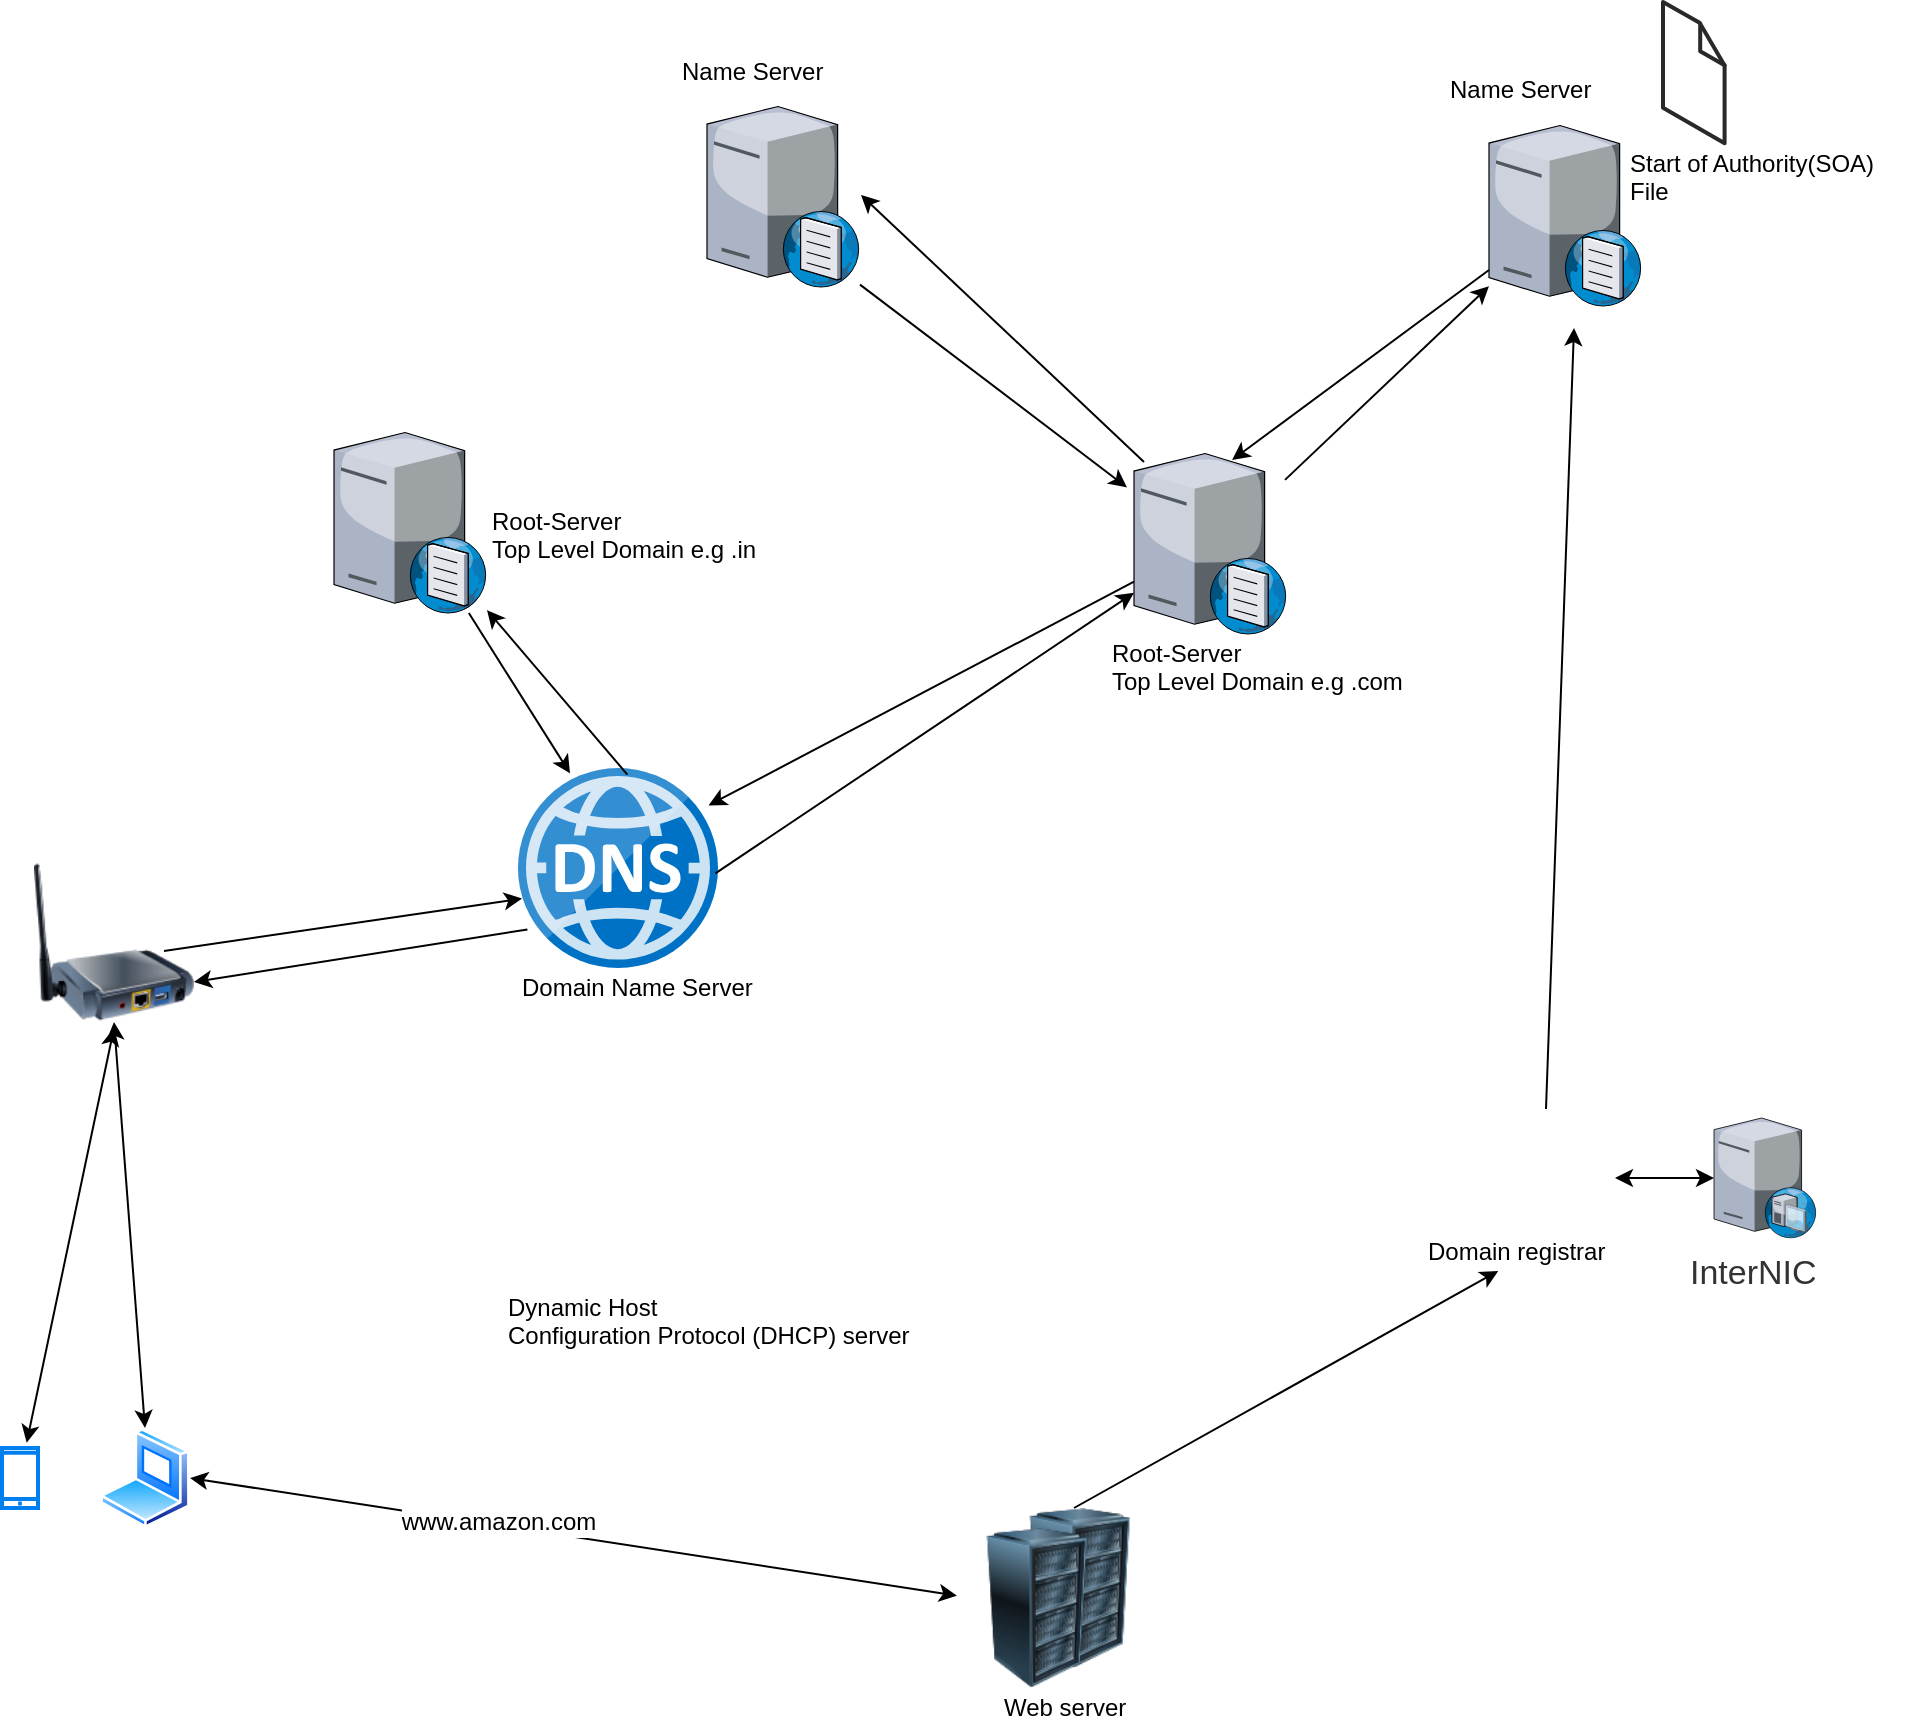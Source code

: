 <mxfile version="11.0.7" type="github"><diagram id="07NNt3R4fXOFwPAqHr_d" name="Page-1"><mxGraphModel dx="725" dy="871" grid="1" gridSize="10" guides="1" tooltips="1" connect="1" arrows="1" fold="1" page="0" pageScale="1" pageWidth="850" pageHeight="1100" math="0" shadow="0"><root><mxCell id="0"/><mxCell id="1" parent="0"/><mxCell id="CTh_WzWBxptzLWjtzpSi-1" value="" style="verticalLabelPosition=bottom;aspect=fixed;html=1;verticalAlign=top;strokeColor=none;align=center;outlineConnect=0;shape=mxgraph.citrix.dns_server;" parent="1" vertex="1"><mxGeometry x="200" y="20" width="76.5" height="92.5" as="geometry"/></mxCell><mxCell id="CTh_WzWBxptzLWjtzpSi-2" value="" style="aspect=fixed;html=1;perimeter=none;align=center;shadow=0;dashed=0;image;fontSize=12;image=img/lib/mscae/DNS.svg;" parent="1" vertex="1"><mxGeometry x="292" y="190" width="100" height="100" as="geometry"/></mxCell><mxCell id="CTh_WzWBxptzLWjtzpSi-10" style="rounded=0;orthogonalLoop=1;jettySize=auto;html=1;exitX=1;exitY=0.5;exitDx=0;exitDy=0;entryX=0.02;entryY=0.653;entryDx=0;entryDy=0;entryPerimeter=0;" parent="1" target="CTh_WzWBxptzLWjtzpSi-2" edge="1"><mxGeometry relative="1" as="geometry"><mxPoint x="115" y="281.5" as="sourcePoint"/></mxGeometry></mxCell><mxCell id="CTh_WzWBxptzLWjtzpSi-12" value="" style="endArrow=classic;html=1;exitX=0.547;exitY=0.033;exitDx=0;exitDy=0;exitPerimeter=0;" parent="1" source="CTh_WzWBxptzLWjtzpSi-2" target="CTh_WzWBxptzLWjtzpSi-1" edge="1"><mxGeometry width="50" height="50" relative="1" as="geometry"><mxPoint x="440" y="160" as="sourcePoint"/><mxPoint x="490" y="110" as="targetPoint"/></mxGeometry></mxCell><mxCell id="CTh_WzWBxptzLWjtzpSi-13" value="Domain Name Server" style="text;html=1;resizable=0;points=[];autosize=1;align=left;verticalAlign=top;spacingTop=-4;" parent="1" vertex="1"><mxGeometry x="292" y="290" width="130" height="20" as="geometry"/></mxCell><mxCell id="CTh_WzWBxptzLWjtzpSi-14" value="Root-Server &lt;br&gt;Top Level Domain e.g .in" style="text;html=1;resizable=0;points=[];autosize=1;align=left;verticalAlign=top;spacingTop=-4;" parent="1" vertex="1"><mxGeometry x="276.5" y="56.5" width="150" height="30" as="geometry"/></mxCell><mxCell id="CTh_WzWBxptzLWjtzpSi-15" value="" style="endArrow=classic;html=1;entryX=0.26;entryY=0.027;entryDx=0;entryDy=0;entryPerimeter=0;" parent="1" source="CTh_WzWBxptzLWjtzpSi-1" target="CTh_WzWBxptzLWjtzpSi-2" edge="1"><mxGeometry width="50" height="50" relative="1" as="geometry"><mxPoint x="460" y="180" as="sourcePoint"/><mxPoint x="510" y="130" as="targetPoint"/></mxGeometry></mxCell><mxCell id="CTh_WzWBxptzLWjtzpSi-17" value="" style="verticalLabelPosition=bottom;aspect=fixed;html=1;verticalAlign=top;strokeColor=none;align=center;outlineConnect=0;shape=mxgraph.citrix.dns_server;" parent="1" vertex="1"><mxGeometry x="600" y="30.5" width="76.5" height="92.5" as="geometry"/></mxCell><mxCell id="CTh_WzWBxptzLWjtzpSi-18" value="" style="endArrow=classic;html=1;exitX=0.987;exitY=0.527;exitDx=0;exitDy=0;exitPerimeter=0;" parent="1" source="CTh_WzWBxptzLWjtzpSi-2" target="CTh_WzWBxptzLWjtzpSi-17" edge="1"><mxGeometry width="50" height="50" relative="1" as="geometry"><mxPoint x="410" y="220" as="sourcePoint"/><mxPoint x="440" y="180" as="targetPoint"/></mxGeometry></mxCell><mxCell id="CTh_WzWBxptzLWjtzpSi-19" value="" style="endArrow=classic;html=1;entryX=0.953;entryY=0.187;entryDx=0;entryDy=0;entryPerimeter=0;" parent="1" source="CTh_WzWBxptzLWjtzpSi-17" target="CTh_WzWBxptzLWjtzpSi-2" edge="1"><mxGeometry width="50" height="50" relative="1" as="geometry"><mxPoint x="620" y="130" as="sourcePoint"/><mxPoint x="640" y="240" as="targetPoint"/></mxGeometry></mxCell><mxCell id="CTh_WzWBxptzLWjtzpSi-20" value="Root-Server&lt;br&gt;Top Level Domain e.g .com" style="text;html=1;resizable=0;points=[];autosize=1;align=left;verticalAlign=top;spacingTop=-4;" parent="1" vertex="1"><mxGeometry x="586.5" y="123" width="160" height="30" as="geometry"/></mxCell><mxCell id="CTh_WzWBxptzLWjtzpSi-21" value="" style="endArrow=classic;html=1;exitX=0.047;exitY=0.807;exitDx=0;exitDy=0;exitPerimeter=0;entryX=1;entryY=0.75;entryDx=0;entryDy=0;" parent="1" source="CTh_WzWBxptzLWjtzpSi-2" target="wg8w5zRsTOIsYfV0JJim-8" edge="1"><mxGeometry width="50" height="50" relative="1" as="geometry"><mxPoint x="160" y="350" as="sourcePoint"/><mxPoint x="111.195" y="299.714" as="targetPoint"/></mxGeometry></mxCell><mxCell id="wg8w5zRsTOIsYfV0JJim-1" value="" style="verticalLabelPosition=bottom;aspect=fixed;html=1;verticalAlign=top;strokeColor=none;align=center;outlineConnect=0;shape=mxgraph.citrix.dns_server;" vertex="1" parent="1"><mxGeometry x="777.5" y="-133.5" width="76.5" height="92.5" as="geometry"/></mxCell><mxCell id="wg8w5zRsTOIsYfV0JJim-4" value="" style="image;html=1;labelBackgroundColor=#ffffff;image=img/lib/clip_art/computers/Server_Rack_128x128.png" vertex="1" parent="1"><mxGeometry x="533" y="560" width="80" height="80" as="geometry"/></mxCell><mxCell id="wg8w5zRsTOIsYfV0JJim-7" value="" style="image;html=1;labelBackgroundColor=#ffffff;image=img/lib/clip_art/computers/Server_Rack_128x128.png" vertex="1" parent="1"><mxGeometry x="511.5" y="570" width="80" height="80" as="geometry"/></mxCell><mxCell id="wg8w5zRsTOIsYfV0JJim-8" value="" style="image;html=1;labelBackgroundColor=#ffffff;image=img/lib/clip_art/networking/Print_Server_Wireless_128x128.png" vertex="1" parent="1"><mxGeometry x="50" y="237" width="80" height="80" as="geometry"/></mxCell><mxCell id="wg8w5zRsTOIsYfV0JJim-9" value="" style="aspect=fixed;perimeter=ellipsePerimeter;html=1;align=center;shadow=0;dashed=0;spacingTop=3;image;image=img/lib/active_directory/laptop_client.svg;" vertex="1" parent="1"><mxGeometry x="83" y="520" width="45" height="50" as="geometry"/></mxCell><mxCell id="wg8w5zRsTOIsYfV0JJim-10" value="" style="html=1;verticalLabelPosition=bottom;align=center;labelBackgroundColor=#ffffff;verticalAlign=top;strokeWidth=2;strokeColor=#0080F0;fillColor=#ffffff;shadow=0;dashed=0;shape=mxgraph.ios7.icons.smartphone;" vertex="1" parent="1"><mxGeometry x="34" y="530" width="18" height="30" as="geometry"/></mxCell><mxCell id="wg8w5zRsTOIsYfV0JJim-11" value="" style="endArrow=classic;html=1;entryX=0.5;entryY=1;entryDx=0;entryDy=0;exitX=0.5;exitY=0;exitDx=0;exitDy=0;startArrow=classic;startFill=1;" edge="1" parent="1" source="wg8w5zRsTOIsYfV0JJim-9" target="wg8w5zRsTOIsYfV0JJim-8"><mxGeometry width="50" height="50" relative="1" as="geometry"><mxPoint x="100" y="440" as="sourcePoint"/><mxPoint x="150" y="390" as="targetPoint"/></mxGeometry></mxCell><mxCell id="wg8w5zRsTOIsYfV0JJim-12" value="" style="endArrow=classic;html=1;exitX=0.685;exitY=-0.089;exitDx=0;exitDy=0;exitPerimeter=0;startArrow=classic;startFill=1;" edge="1" parent="1" source="wg8w5zRsTOIsYfV0JJim-10"><mxGeometry width="50" height="50" relative="1" as="geometry"><mxPoint x="30" y="420" as="sourcePoint"/><mxPoint x="90" y="320" as="targetPoint"/></mxGeometry></mxCell><mxCell id="wg8w5zRsTOIsYfV0JJim-13" value="Web server" style="text;html=1;resizable=0;points=[];autosize=1;align=left;verticalAlign=top;spacingTop=-4;" vertex="1" parent="1"><mxGeometry x="533" y="650" width="80" height="20" as="geometry"/></mxCell><mxCell id="wg8w5zRsTOIsYfV0JJim-14" value="" style="endArrow=classic;startArrow=classic;html=1;exitX=1;exitY=0.5;exitDx=0;exitDy=0;" edge="1" parent="1" source="wg8w5zRsTOIsYfV0JJim-9" target="wg8w5zRsTOIsYfV0JJim-7"><mxGeometry width="50" height="50" relative="1" as="geometry"><mxPoint x="133" y="580" as="sourcePoint"/><mxPoint x="183" y="530" as="targetPoint"/></mxGeometry></mxCell><mxCell id="wg8w5zRsTOIsYfV0JJim-15" value="www.amazon.com" style="text;html=1;resizable=0;points=[];align=center;verticalAlign=middle;labelBackgroundColor=#ffffff;" vertex="1" connectable="0" parent="wg8w5zRsTOIsYfV0JJim-14"><mxGeometry x="-0.2" y="2" relative="1" as="geometry"><mxPoint as="offset"/></mxGeometry></mxCell><mxCell id="wg8w5zRsTOIsYfV0JJim-16" value="" style="verticalLabelPosition=bottom;aspect=fixed;html=1;verticalAlign=top;strokeColor=none;align=center;outlineConnect=0;shape=mxgraph.citrix.dhcp_server;" vertex="1" parent="1"><mxGeometry x="890" y="365" width="51" height="60" as="geometry"/></mxCell><mxCell id="wg8w5zRsTOIsYfV0JJim-17" value="Dynamic Host &lt;br&gt;Configuration Protocol (DHCP) server&amp;nbsp;" style="text;html=1;resizable=0;points=[];autosize=1;align=left;verticalAlign=top;spacingTop=-4;" vertex="1" parent="1"><mxGeometry x="285" y="450" width="220" height="30" as="geometry"/></mxCell><mxCell id="wg8w5zRsTOIsYfV0JJim-18" value="" style="shape=image;html=1;verticalAlign=top;verticalLabelPosition=bottom;labelBackgroundColor=#ffffff;imageAspect=0;aspect=fixed;image=https://cdn0.iconfinder.com/data/icons/Hosting_Icons/128/domain-names-px-png.png" vertex="1" parent="1"><mxGeometry x="771.5" y="360.5" width="69" height="69" as="geometry"/></mxCell><mxCell id="wg8w5zRsTOIsYfV0JJim-19" value="Domain registrar&amp;nbsp;" style="text;html=1;resizable=0;points=[];autosize=1;align=left;verticalAlign=top;spacingTop=-4;" vertex="1" parent="1"><mxGeometry x="745" y="421.5" width="110" height="20" as="geometry"/></mxCell><mxCell id="wg8w5zRsTOIsYfV0JJim-20" value="" style="endArrow=classic;html=1;" edge="1" parent="1" target="wg8w5zRsTOIsYfV0JJim-19"><mxGeometry width="50" height="50" relative="1" as="geometry"><mxPoint x="570" y="560" as="sourcePoint"/><mxPoint x="650" y="450" as="targetPoint"/></mxGeometry></mxCell><mxCell id="wg8w5zRsTOIsYfV0JJim-21" value="" style="endArrow=classic;html=1;exitX=0.5;exitY=0;exitDx=0;exitDy=0;" edge="1" parent="1" source="wg8w5zRsTOIsYfV0JJim-18"><mxGeometry width="50" height="50" relative="1" as="geometry"><mxPoint x="620" y="340" as="sourcePoint"/><mxPoint x="820" y="-30" as="targetPoint"/></mxGeometry></mxCell><mxCell id="wg8w5zRsTOIsYfV0JJim-23" value="&lt;span style=&quot;color: rgb(51 , 51 , 51) ; font-family: &amp;#34;helvetica&amp;#34; , sans-serif ; font-size: 17px ; white-space: normal ; background-color: rgb(255 , 255 , 255)&quot;&gt;InterNIC&lt;/span&gt;" style="text;html=1;resizable=0;points=[];autosize=1;align=left;verticalAlign=top;spacingTop=-4;" vertex="1" parent="1"><mxGeometry x="875.5" y="429.5" width="80" height="20" as="geometry"/></mxCell><mxCell id="wg8w5zRsTOIsYfV0JJim-24" value="" style="endArrow=classic;startArrow=classic;html=1;exitX=1;exitY=0.5;exitDx=0;exitDy=0;" edge="1" parent="1" source="wg8w5zRsTOIsYfV0JJim-18" target="wg8w5zRsTOIsYfV0JJim-16"><mxGeometry width="50" height="50" relative="1" as="geometry"><mxPoint x="830" y="420" as="sourcePoint"/><mxPoint x="880" y="370" as="targetPoint"/></mxGeometry></mxCell><mxCell id="wg8w5zRsTOIsYfV0JJim-25" value="" style="endArrow=classic;html=1;" edge="1" parent="1" target="wg8w5zRsTOIsYfV0JJim-1"><mxGeometry width="50" height="50" relative="1" as="geometry"><mxPoint x="675.5" y="45.929" as="sourcePoint"/><mxPoint x="729" y="-4" as="targetPoint"/></mxGeometry></mxCell><mxCell id="wg8w5zRsTOIsYfV0JJim-26" value="" style="endArrow=classic;html=1;entryX=0.654;entryY=0;entryDx=0;entryDy=0;entryPerimeter=0;" edge="1" parent="1" source="wg8w5zRsTOIsYfV0JJim-1"><mxGeometry width="50" height="50" relative="1" as="geometry"><mxPoint x="619" y="-54" as="sourcePoint"/><mxPoint x="649.031" y="36" as="targetPoint"/></mxGeometry></mxCell><mxCell id="wg8w5zRsTOIsYfV0JJim-27" value="" style="verticalLabelPosition=bottom;aspect=fixed;html=1;verticalAlign=top;strokeColor=none;align=center;outlineConnect=0;shape=mxgraph.citrix.dns_server;" vertex="1" parent="1"><mxGeometry x="386.5" y="-143" width="76.5" height="92.5" as="geometry"/></mxCell><mxCell id="wg8w5zRsTOIsYfV0JJim-28" value="" style="endArrow=classic;html=1;" edge="1" parent="1"><mxGeometry width="50" height="50" relative="1" as="geometry"><mxPoint x="605" y="37" as="sourcePoint"/><mxPoint x="463.5" y="-96.5" as="targetPoint"/></mxGeometry></mxCell><mxCell id="wg8w5zRsTOIsYfV0JJim-29" value="" style="endArrow=classic;html=1;" edge="1" parent="1"><mxGeometry width="50" height="50" relative="1" as="geometry"><mxPoint x="463" y="-51.698" as="sourcePoint"/><mxPoint x="596.5" y="49.698" as="targetPoint"/></mxGeometry></mxCell><mxCell id="wg8w5zRsTOIsYfV0JJim-30" value="" style="verticalLabelPosition=bottom;html=1;verticalAlign=top;strokeWidth=1;align=center;outlineConnect=0;dashed=0;outlineConnect=0;shape=mxgraph.aws3d.file;aspect=fixed;strokeColor=#292929;fillColor=#ffffff;" vertex="1" parent="1"><mxGeometry x="864.5" y="-193" width="30.8" height="70.6" as="geometry"/></mxCell><mxCell id="wg8w5zRsTOIsYfV0JJim-31" value="Start of Authority(SOA) &lt;br&gt;File" style="text;html=1;resizable=0;points=[];autosize=1;align=left;verticalAlign=top;spacingTop=-4;" vertex="1" parent="1"><mxGeometry x="845.5" y="-122.5" width="140" height="30" as="geometry"/></mxCell><mxCell id="wg8w5zRsTOIsYfV0JJim-32" value="Name Server" style="text;html=1;" vertex="1" parent="1"><mxGeometry x="372" y="-172.5" width="100" height="30" as="geometry"/></mxCell><mxCell id="wg8w5zRsTOIsYfV0JJim-33" value="Name Server" style="text;html=1;" vertex="1" parent="1"><mxGeometry x="756" y="-163.5" width="100" height="30" as="geometry"/></mxCell></root></mxGraphModel></diagram></mxfile>